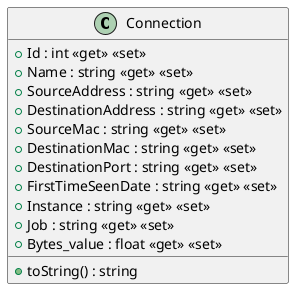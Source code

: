 @startuml
class Connection {
    + Id : int <<get>> <<set>>
    + Name : string <<get>> <<set>>
    + SourceAddress : string <<get>> <<set>>
    + DestinationAddress : string <<get>> <<set>>
    + SourceMac : string <<get>> <<set>>
    + DestinationMac : string <<get>> <<set>>
    + DestinationPort : string <<get>> <<set>>
    + FirstTimeSeenDate : string <<get>> <<set>>
    + Instance : string <<get>> <<set>>
    + Job : string <<get>> <<set>>
    + Bytes_value : float <<get>> <<set>>
    + toString() : string
}
@enduml
